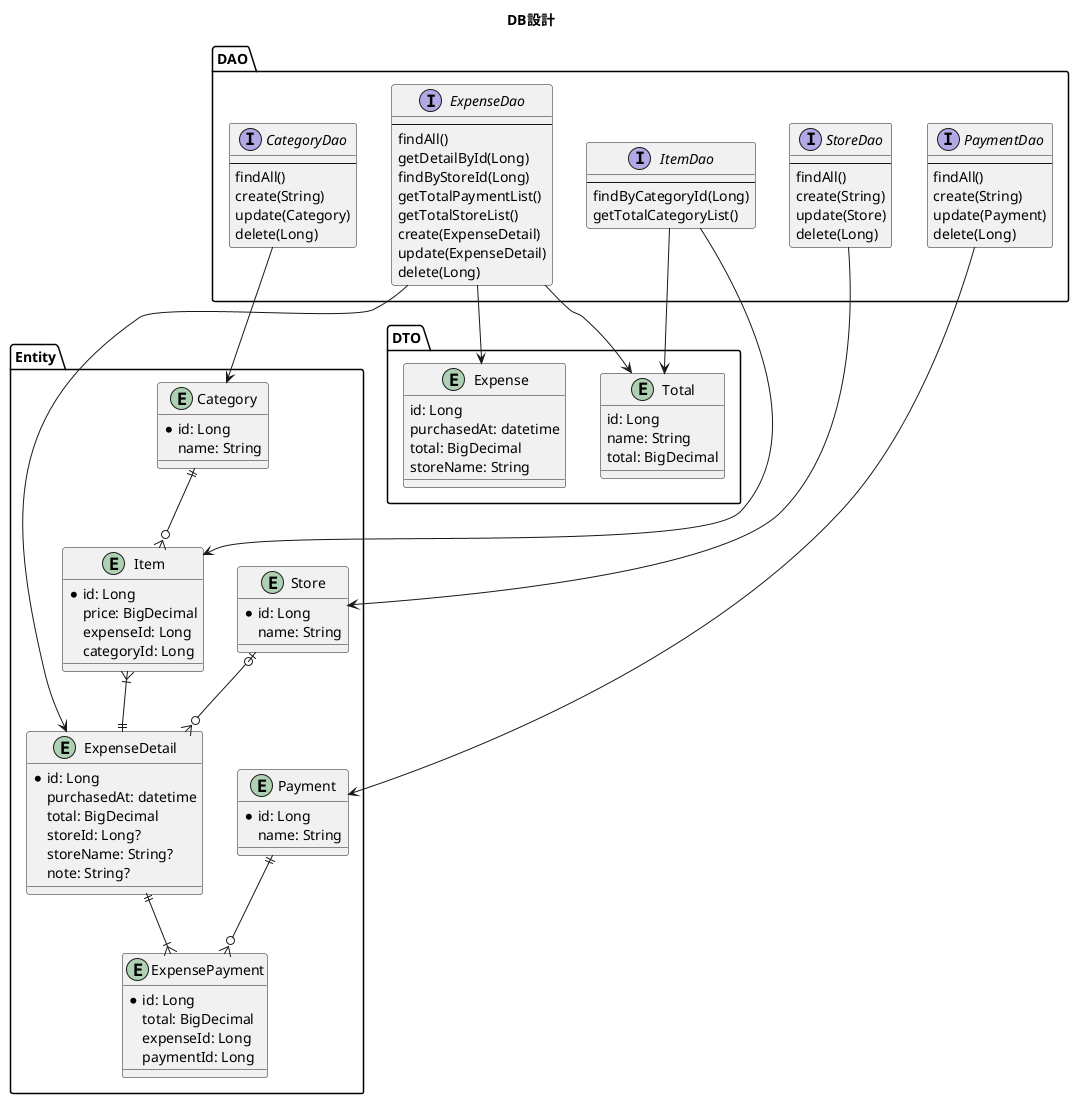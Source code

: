 @startuml
title DB設計

package Entity {

    Entity ExpenseDetail {

        *id: Long
        purchasedAt: datetime
        total: BigDecimal
        storeId: Long?
        storeName: String?
        note: String?
    }

    Entity Item {

        *id: Long
        price: BigDecimal
        expenseId: Long
        categoryId: Long
    }

    Entity Category {

        *id: Long
        name: String
    }

    Entity Payment {

        *id: Long
        name: String
    }

    Entity Store {

        *id: Long
        name: String
    }

    Entity ExpensePayment {

        *id: Long
        total: BigDecimal
        expenseId: Long
        paymentId: Long
    }
}
ExpenseDetail ||--|{ ExpensePayment
Payment ||--o{ ExpensePayment
Item }|--|| ExpenseDetail
Category ||--o{ Item
Store |o--o{ ExpenseDetail

package DTO {

    Entity Expense {
        id: Long
        purchasedAt: datetime
        total: BigDecimal
        storeName: String
    }

    Entity Total {

        id: Long
        name: String
        total: BigDecimal
    }
}

package DAO {
        interface CategoryDao {
        --
        findAll()
        create(String)
        update(Category)
        delete(Long)
    }

    interface ExpenseDao {
        --
        findAll()
        getDetailById(Long)
        findByStoreId(Long)
        getTotalPaymentList()
        getTotalStoreList()
        create(ExpenseDetail)
        update(ExpenseDetail)
        delete(Long)
    }

    interface ItemDao {
        --
        findByCategoryId(Long)
        getTotalCategoryList()
    }

    interface PaymentDao {
        --
        findAll()
        create(String)
        update(Payment)
        delete(Long)
    }

    interface StoreDao {
        --
        findAll()
        create(String)
        update(Store)
        delete(Long)
    }
}
CategoryDao --> Category
ExpenseDao --> Expense
ExpenseDao --> ExpenseDetail
ExpenseDao --> Total
ItemDao --> Item
ItemDao --> Total
PaymentDao --> Payment
StoreDao --> Store

@enduml